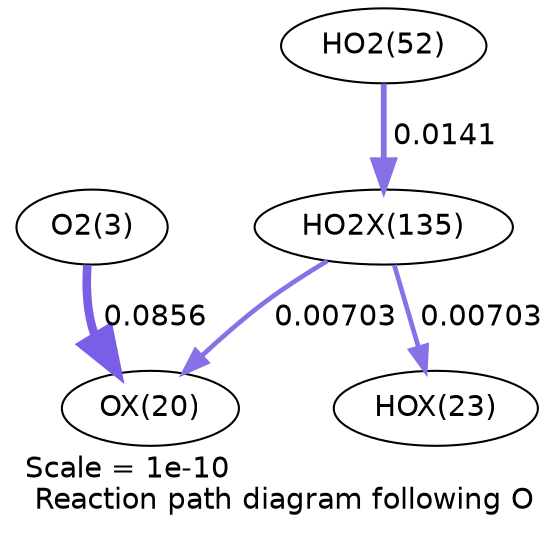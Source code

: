 digraph reaction_paths {
center=1;
s5 -> s36[fontname="Helvetica", penwidth=4.14, arrowsize=2.07, color="0.7, 0.586, 0.9"
, label=" 0.0856"];
s51 -> s36[fontname="Helvetica", penwidth=2.26, arrowsize=1.13, color="0.7, 0.507, 0.9"
, label=" 0.00703"];
s51 -> s39[fontname="Helvetica", penwidth=2.26, arrowsize=1.13, color="0.7, 0.507, 0.9"
, label=" 0.00703"];
s23 -> s51[fontname="Helvetica", penwidth=2.78, arrowsize=1.39, color="0.7, 0.514, 0.9"
, label=" 0.0141"];
s5 [ fontname="Helvetica", label="O2(3)"];
s23 [ fontname="Helvetica", label="HO2(52)"];
s36 [ fontname="Helvetica", label="OX(20)"];
s39 [ fontname="Helvetica", label="HOX(23)"];
s51 [ fontname="Helvetica", label="HO2X(135)"];
 label = "Scale = 1e-10\l Reaction path diagram following O";
 fontname = "Helvetica";
}
